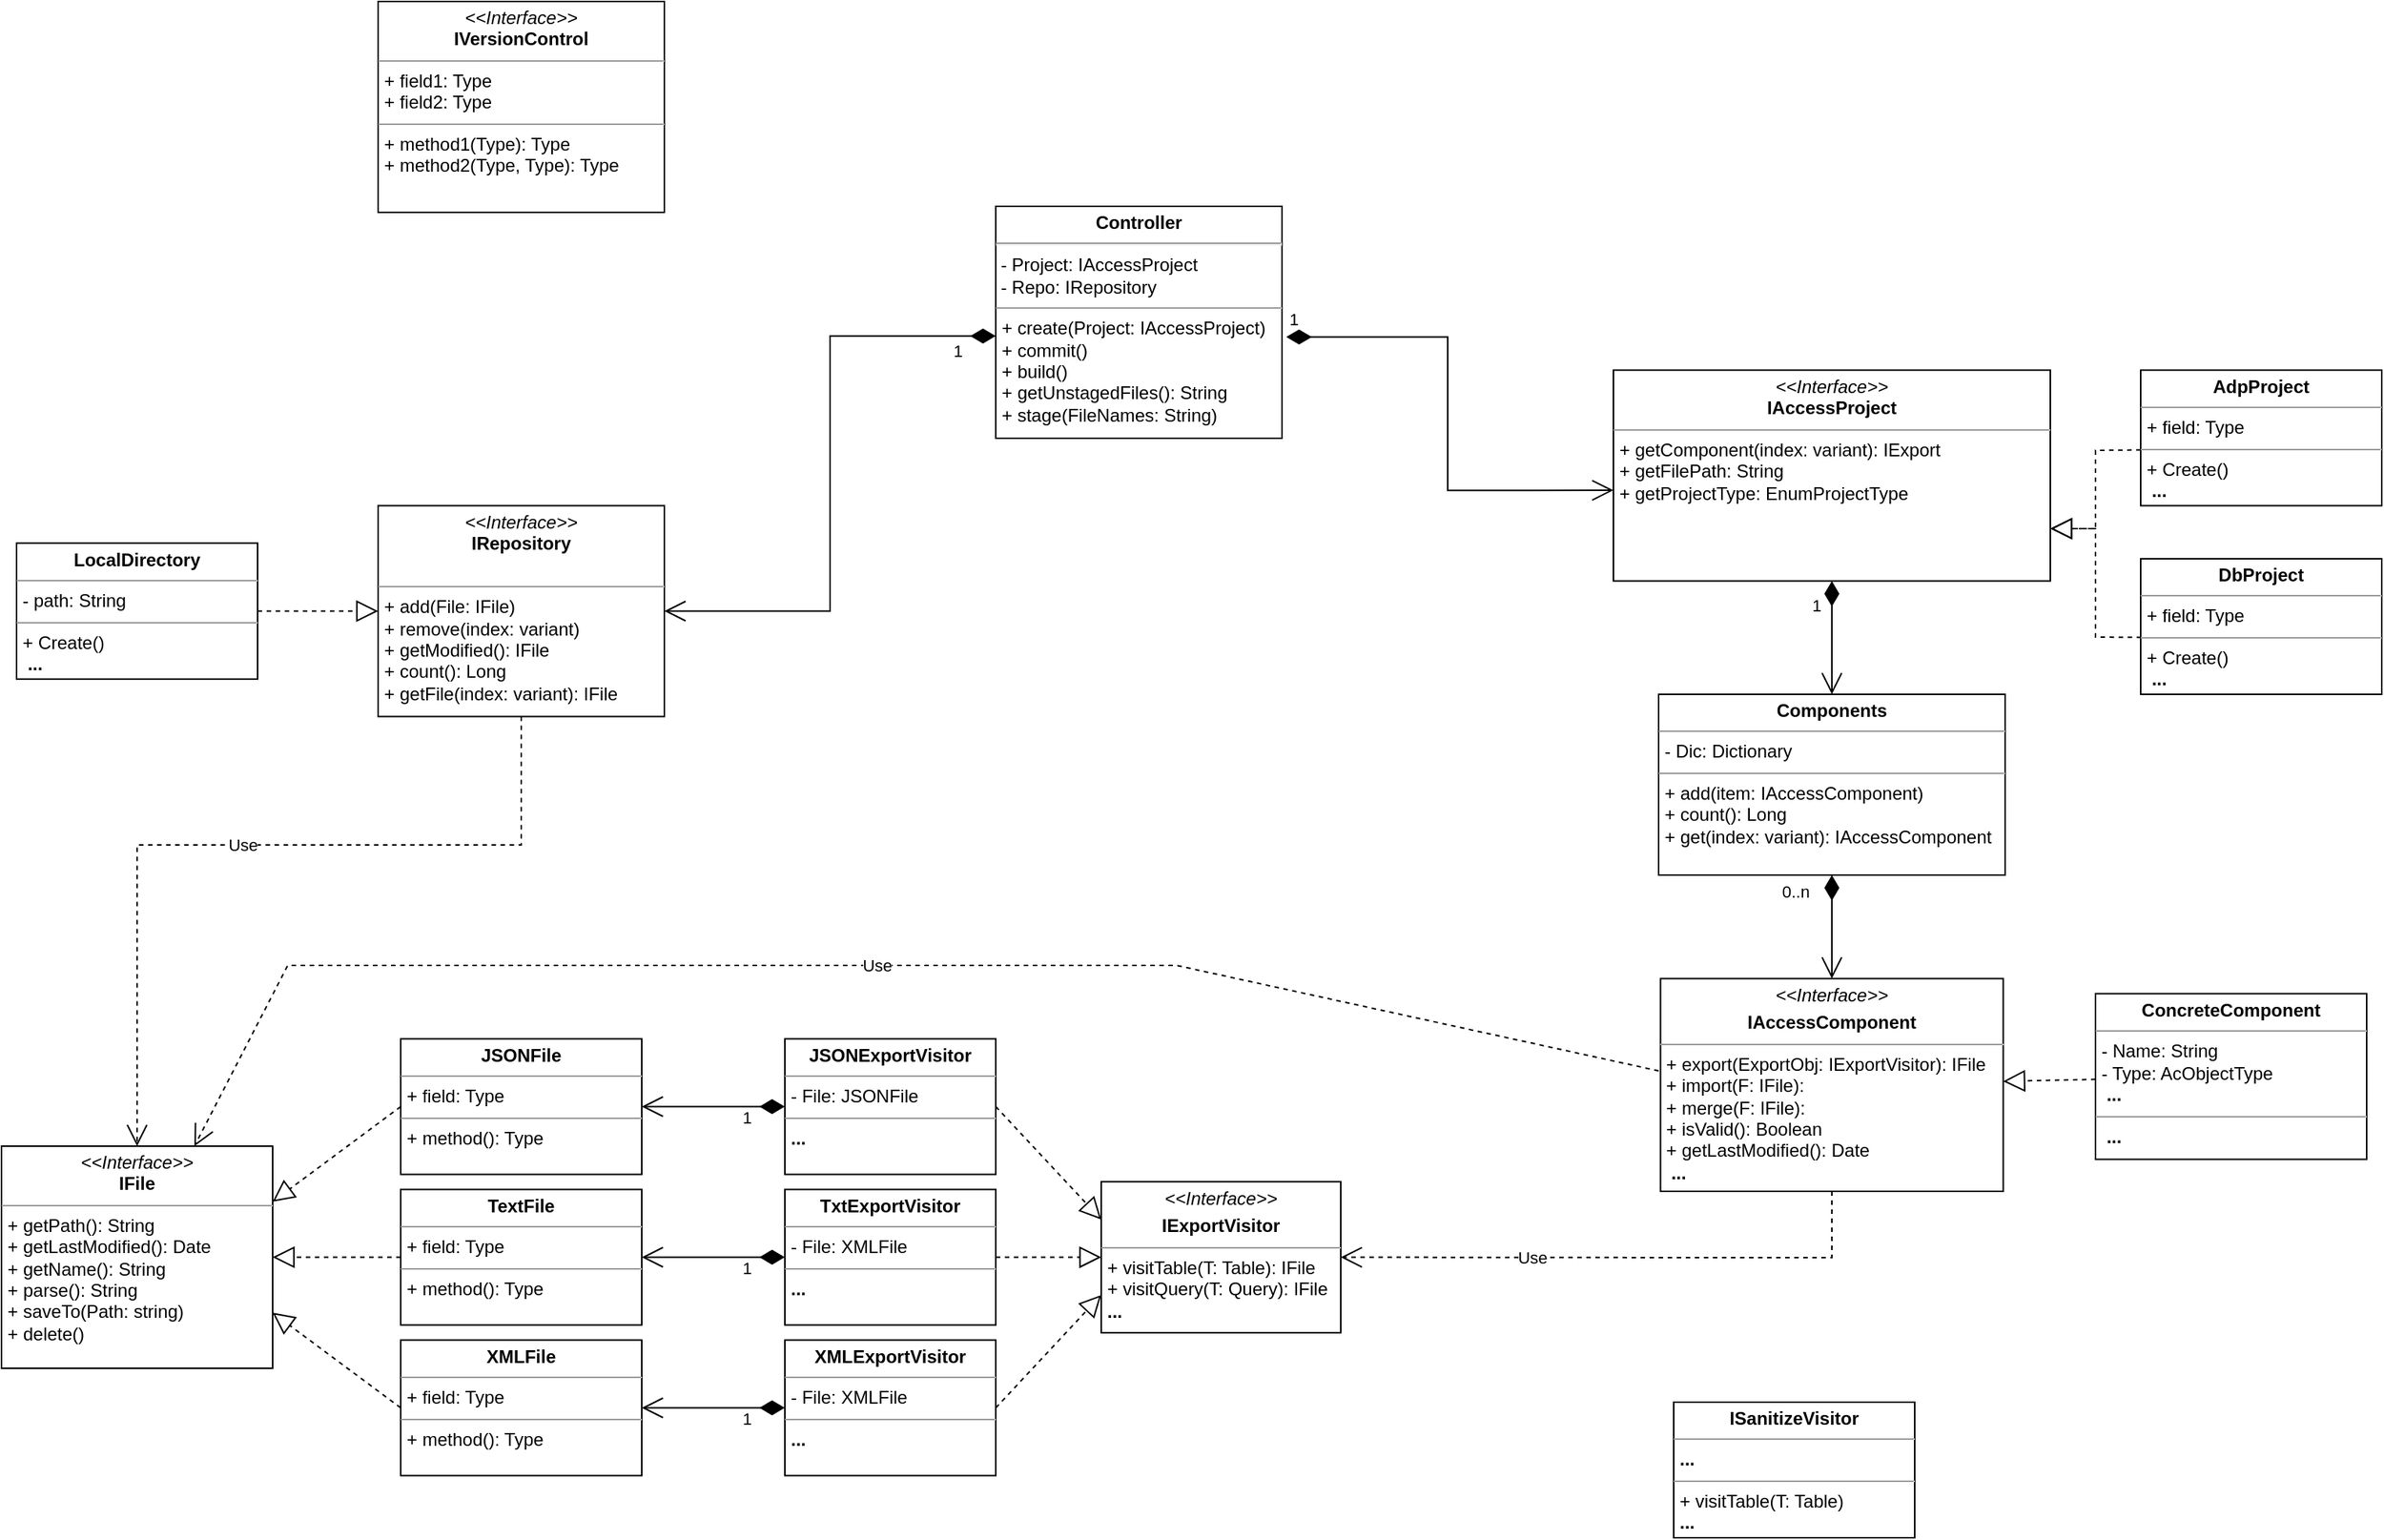 <mxfile version="18.1.3" type="github">
  <diagram id="GSt9h3kdruzZYrg413bn" name="Page-1">
    <mxGraphModel dx="1888" dy="579" grid="1" gridSize="10" guides="1" tooltips="1" connect="1" arrows="1" fold="1" page="1" pageScale="1" pageWidth="850" pageHeight="1100" math="0" shadow="0">
      <root>
        <mxCell id="0" />
        <mxCell id="1" parent="0" />
        <mxCell id="WnzBWXYESNA9fN1IJzue-1" value="&lt;p style=&quot;margin:0px;margin-top:4px;text-align:center;&quot;&gt;&lt;i&gt;&amp;lt;&amp;lt;Interface&amp;gt;&amp;gt;&lt;b&gt;&lt;br&gt;&lt;/b&gt;&lt;/i&gt;&lt;b&gt;IAccessProject&lt;/b&gt;&lt;/p&gt;&lt;hr size=&quot;1&quot;&gt;&lt;p style=&quot;margin:0px;margin-left:4px;&quot;&gt;+ getComponent(index: variant): IExport&lt;/p&gt;&lt;p style=&quot;margin:0px;margin-left:4px;&quot;&gt;+ getFilePath: String&lt;/p&gt;&lt;p style=&quot;margin:0px;margin-left:4px;&quot;&gt;+ getProjectType: EnumProjectType&lt;/p&gt;" style="verticalAlign=top;align=left;overflow=fill;fontSize=12;fontFamily=Helvetica;html=1;" parent="1" vertex="1">
          <mxGeometry x="320" y="604.75" width="290" height="140" as="geometry" />
        </mxCell>
        <mxCell id="WnzBWXYESNA9fN1IJzue-2" value="&lt;p style=&quot;margin:0px;margin-top:4px;text-align:center;&quot;&gt;&lt;b&gt;Controller&lt;/b&gt;&lt;/p&gt;&lt;hr&gt;&amp;nbsp;- Project: IAccessProject&lt;br&gt;&amp;nbsp;- Repo: IRepository&lt;br&gt;&lt;hr size=&quot;1&quot;&gt;&lt;p style=&quot;margin:0px;margin-left:4px;&quot;&gt;+ create(Project: IAccessProject)&lt;br&gt;&lt;/p&gt;&lt;p style=&quot;margin:0px;margin-left:4px;&quot;&gt;+ commit()&lt;/p&gt;&lt;p style=&quot;margin:0px;margin-left:4px;&quot;&gt;+ build()&lt;/p&gt;&lt;p style=&quot;margin:0px;margin-left:4px;&quot;&gt;+ getUnstagedFiles(): String&lt;/p&gt;&lt;p style=&quot;margin:0px;margin-left:4px;&quot;&gt;+ stage(FileNames: String)&amp;nbsp;&lt;/p&gt;" style="verticalAlign=top;align=left;overflow=fill;fontSize=12;fontFamily=Helvetica;html=1;" parent="1" vertex="1">
          <mxGeometry x="-90" y="496" width="190" height="154" as="geometry" />
        </mxCell>
        <mxCell id="WnzBWXYESNA9fN1IJzue-3" value="1" style="endArrow=open;html=1;endSize=12;startArrow=diamondThin;startSize=14;startFill=1;edgeStyle=orthogonalEdgeStyle;align=left;verticalAlign=bottom;rounded=0;exitX=1.015;exitY=0.563;exitDx=0;exitDy=0;exitPerimeter=0;entryX=0;entryY=0.57;entryDx=0;entryDy=0;entryPerimeter=0;" parent="1" source="WnzBWXYESNA9fN1IJzue-2" target="WnzBWXYESNA9fN1IJzue-1" edge="1">
          <mxGeometry x="-1" y="3" relative="1" as="geometry">
            <mxPoint x="370" y="601" as="sourcePoint" />
            <mxPoint x="440" y="601" as="targetPoint" />
          </mxGeometry>
        </mxCell>
        <mxCell id="RyFp8Hne5gM-qIEVJRmz-10" value="" style="endArrow=block;dashed=1;endFill=0;endSize=12;html=1;rounded=0;exitX=0;exitY=0.5;exitDx=0;exitDy=0;" parent="1" edge="1">
          <mxGeometry width="160" relative="1" as="geometry">
            <mxPoint x="670" y="657.75" as="sourcePoint" />
            <mxPoint x="610" y="710" as="targetPoint" />
            <Array as="points">
              <mxPoint x="640" y="658" />
              <mxPoint x="640" y="710" />
            </Array>
          </mxGeometry>
        </mxCell>
        <mxCell id="RyFp8Hne5gM-qIEVJRmz-11" value="" style="endArrow=block;dashed=1;endFill=0;endSize=12;html=1;rounded=0;exitX=0.002;exitY=0.58;exitDx=0;exitDy=0;exitPerimeter=0;" parent="1" source="-e69BzaJEu7stf-u7tZh-9" edge="1">
          <mxGeometry width="160" relative="1" as="geometry">
            <mxPoint x="670" y="778" as="sourcePoint" />
            <mxPoint x="610" y="710" as="targetPoint" />
            <Array as="points">
              <mxPoint x="640" y="782" />
              <mxPoint x="640" y="710" />
            </Array>
          </mxGeometry>
        </mxCell>
        <mxCell id="RyFp8Hne5gM-qIEVJRmz-46" value="&lt;p style=&quot;margin:0px;margin-top:4px;text-align:center;&quot;&gt;&lt;b&gt;ConcreteComponent&lt;/b&gt;&lt;/p&gt;&lt;hr size=&quot;1&quot;&gt;&lt;p style=&quot;margin:0px;margin-left:4px;&quot;&gt;- Name: String&lt;/p&gt;&lt;p style=&quot;margin:0px;margin-left:4px;&quot;&gt;- Type: AcObjectType&lt;/p&gt;&lt;p style=&quot;margin:0px;margin-left:4px;&quot;&gt;&amp;nbsp;&lt;b&gt;...&lt;/b&gt;&lt;/p&gt;&lt;hr size=&quot;1&quot;&gt;&lt;p style=&quot;margin:0px;margin-left:4px;&quot;&gt;&amp;nbsp;&lt;b&gt;...&lt;/b&gt;&lt;/p&gt;" style="verticalAlign=top;align=left;overflow=fill;fontSize=12;fontFamily=Helvetica;html=1;" parent="1" vertex="1">
          <mxGeometry x="640" y="1018.75" width="180" height="110" as="geometry" />
        </mxCell>
        <mxCell id="RyFp8Hne5gM-qIEVJRmz-47" value="&lt;p style=&quot;margin:0px;margin-top:4px;text-align:center;&quot;&gt;&lt;i&gt;&amp;lt;&amp;lt;Interface&amp;gt;&amp;gt;&lt;/i&gt;&lt;br&gt;&lt;/p&gt;&lt;p style=&quot;margin:0px;margin-top:4px;text-align:center;&quot;&gt;&lt;b&gt;IAccessComponent&lt;/b&gt;&lt;/p&gt;&lt;hr size=&quot;1&quot;&gt;&lt;p style=&quot;margin: 0px 0px 0px 4px;&quot;&gt;+ export(ExportObj: IExportVisitor): IFile&lt;/p&gt;&lt;p style=&quot;margin: 0px 0px 0px 4px;&quot;&gt;+ import(F: IFile):&lt;/p&gt;&lt;p style=&quot;margin: 0px 0px 0px 4px;&quot;&gt;+ merge(F: IFile):&lt;/p&gt;&lt;p style=&quot;margin: 0px 0px 0px 4px;&quot;&gt;+ isValid(): Boolean&lt;/p&gt;&lt;p style=&quot;margin: 0px 0px 0px 4px;&quot;&gt;+ getLastModified(): Date&lt;/p&gt;&lt;p style=&quot;margin: 0px 0px 0px 4px;&quot;&gt;&lt;b&gt;&amp;nbsp;...&lt;/b&gt;&lt;/p&gt;&lt;p style=&quot;margin:0px;margin-left:4px;&quot;&gt;&lt;br&gt;&lt;/p&gt;" style="verticalAlign=top;align=left;overflow=fill;fontSize=12;fontFamily=Helvetica;html=1;" parent="1" vertex="1">
          <mxGeometry x="351.25" y="1008.75" width="227.5" height="141.25" as="geometry" />
        </mxCell>
        <mxCell id="RyFp8Hne5gM-qIEVJRmz-50" value="" style="endArrow=block;dashed=1;endFill=0;endSize=12;html=1;rounded=0;" parent="1" source="RyFp8Hne5gM-qIEVJRmz-46" target="RyFp8Hne5gM-qIEVJRmz-47" edge="1">
          <mxGeometry width="160" relative="1" as="geometry">
            <mxPoint x="220" y="925" as="sourcePoint" />
            <mxPoint x="675" y="1010" as="targetPoint" />
          </mxGeometry>
        </mxCell>
        <mxCell id="RyFp8Hne5gM-qIEVJRmz-54" value="&lt;p style=&quot;margin:0px;margin-top:4px;text-align:center;&quot;&gt;&lt;i&gt;&amp;lt;&amp;lt;Interface&amp;gt;&amp;gt;&lt;/i&gt;&lt;br&gt;&lt;/p&gt;&lt;p style=&quot;margin:0px;margin-top:4px;text-align:center;&quot;&gt;&lt;b&gt;IExportVisitor&lt;/b&gt;&lt;/p&gt;&lt;hr size=&quot;1&quot;&gt;&lt;p style=&quot;margin:0px;margin-left:4px;&quot;&gt;+ visitTable(T: Table): IFile&lt;br&gt;+ visitQuery(T: Query): IFile&lt;/p&gt;&lt;p style=&quot;margin:0px;margin-left:4px;&quot;&gt;&lt;b style=&quot;background-color: initial;&quot;&gt;...&lt;/b&gt;&lt;br&gt;&lt;/p&gt;" style="verticalAlign=top;align=left;overflow=fill;fontSize=12;fontFamily=Helvetica;html=1;" parent="1" vertex="1">
          <mxGeometry x="-20" y="1143.63" width="159" height="100.25" as="geometry" />
        </mxCell>
        <mxCell id="RyFp8Hne5gM-qIEVJRmz-55" value="&lt;p style=&quot;margin:0px;margin-top:4px;text-align:center;&quot;&gt;&lt;b&gt;XMLExportVisitor&lt;/b&gt;&lt;/p&gt;&lt;hr size=&quot;1&quot;&gt;&lt;p style=&quot;margin:0px;margin-left:4px;&quot;&gt;- File: XMLFile&lt;/p&gt;&lt;hr size=&quot;1&quot;&gt;&lt;p style=&quot;margin: 0px 0px 0px 4px;&quot;&gt;&lt;b&gt;...&lt;/b&gt;&lt;/p&gt;" style="verticalAlign=top;align=left;overflow=fill;fontSize=12;fontFamily=Helvetica;html=1;" parent="1" vertex="1">
          <mxGeometry x="-230" y="1248.75" width="140" height="90" as="geometry" />
        </mxCell>
        <mxCell id="RyFp8Hne5gM-qIEVJRmz-56" value="&lt;p style=&quot;margin:0px;margin-top:4px;text-align:center;&quot;&gt;&lt;b&gt;JSONExportVisitor&lt;/b&gt;&lt;/p&gt;&lt;hr size=&quot;1&quot;&gt;&lt;p style=&quot;margin:0px;margin-left:4px;&quot;&gt;- File: JSONFile&lt;/p&gt;&lt;hr size=&quot;1&quot;&gt;&lt;p style=&quot;margin:0px;margin-left:4px;&quot;&gt;&lt;b style=&quot;background-color: initial;&quot;&gt;...&lt;/b&gt;&lt;br&gt;&lt;/p&gt;" style="verticalAlign=top;align=left;overflow=fill;fontSize=12;fontFamily=Helvetica;html=1;" parent="1" vertex="1">
          <mxGeometry x="-230" y="1048.75" width="140" height="90" as="geometry" />
        </mxCell>
        <mxCell id="RyFp8Hne5gM-qIEVJRmz-58" value="" style="endArrow=block;dashed=1;endFill=0;endSize=12;html=1;rounded=0;entryX=0;entryY=0.25;entryDx=0;entryDy=0;exitX=1;exitY=0.5;exitDx=0;exitDy=0;" parent="1" source="RyFp8Hne5gM-qIEVJRmz-56" target="RyFp8Hne5gM-qIEVJRmz-54" edge="1">
          <mxGeometry width="160" relative="1" as="geometry">
            <mxPoint x="-70" y="1184" as="sourcePoint" />
            <mxPoint x="90" y="1184" as="targetPoint" />
          </mxGeometry>
        </mxCell>
        <mxCell id="RyFp8Hne5gM-qIEVJRmz-59" value="" style="endArrow=block;dashed=1;endFill=0;endSize=12;html=1;rounded=0;entryX=0;entryY=0.75;entryDx=0;entryDy=0;exitX=1;exitY=0.5;exitDx=0;exitDy=0;" parent="1" source="RyFp8Hne5gM-qIEVJRmz-55" target="RyFp8Hne5gM-qIEVJRmz-54" edge="1">
          <mxGeometry width="160" relative="1" as="geometry">
            <mxPoint x="55" y="1231" as="sourcePoint" />
            <mxPoint x="120" y="1161" as="targetPoint" />
          </mxGeometry>
        </mxCell>
        <mxCell id="RyFp8Hne5gM-qIEVJRmz-62" value="&lt;p style=&quot;margin:0px;margin-top:4px;text-align:center;&quot;&gt;&lt;b&gt;ISanitizeVisitor&lt;/b&gt;&lt;/p&gt;&lt;hr size=&quot;1&quot;&gt;&lt;p style=&quot;margin:0px;margin-left:4px;&quot;&gt;&lt;b&gt;...&lt;/b&gt;&lt;/p&gt;&lt;hr size=&quot;1&quot;&gt;&lt;p style=&quot;margin: 0px 0px 0px 4px;&quot;&gt;+ visitTable(T: Table)&lt;/p&gt;&lt;p style=&quot;margin: 0px 0px 0px 4px;&quot;&gt;&lt;b&gt;...&lt;/b&gt;&lt;/p&gt;" style="verticalAlign=top;align=left;overflow=fill;fontSize=12;fontFamily=Helvetica;html=1;" parent="1" vertex="1">
          <mxGeometry x="360" y="1290" width="160" height="90" as="geometry" />
        </mxCell>
        <mxCell id="RyFp8Hne5gM-qIEVJRmz-67" value="&lt;p style=&quot;margin:0px;margin-top:4px;text-align:center;&quot;&gt;&lt;i&gt;&amp;lt;&amp;lt;Interface&amp;gt;&amp;gt;&lt;/i&gt;&lt;br&gt;&lt;b&gt;IFile&lt;/b&gt;&lt;/p&gt;&lt;hr size=&quot;1&quot;&gt;&lt;p style=&quot;margin:0px;margin-left:4px;&quot;&gt;+ getPath(): String&lt;/p&gt;&lt;p style=&quot;margin:0px;margin-left:4px;&quot;&gt;+ getLastModified(): Date&lt;/p&gt;&lt;p style=&quot;margin:0px;margin-left:4px;&quot;&gt;+ getName(): String&lt;/p&gt;&lt;p style=&quot;margin:0px;margin-left:4px;&quot;&gt;&lt;span style=&quot;background-color: initial;&quot;&gt;+ parse(): String&lt;/span&gt;&lt;/p&gt;&lt;p style=&quot;margin:0px;margin-left:4px;&quot;&gt;+ saveTo(Path: string)&lt;/p&gt;&lt;p style=&quot;margin:0px;margin-left:4px;&quot;&gt;+ delete()&lt;/p&gt;" style="verticalAlign=top;align=left;overflow=fill;fontSize=12;fontFamily=Helvetica;html=1;" parent="1" vertex="1">
          <mxGeometry x="-750" y="1120" width="180" height="147.5" as="geometry" />
        </mxCell>
        <mxCell id="RyFp8Hne5gM-qIEVJRmz-68" value="&lt;p style=&quot;margin:0px;margin-top:4px;text-align:center;&quot;&gt;&lt;b&gt;JSONFile&lt;/b&gt;&lt;/p&gt;&lt;hr size=&quot;1&quot;&gt;&lt;p style=&quot;margin:0px;margin-left:4px;&quot;&gt;+ field: Type&lt;/p&gt;&lt;hr size=&quot;1&quot;&gt;&lt;p style=&quot;margin:0px;margin-left:4px;&quot;&gt;+ method(): Type&lt;/p&gt;" style="verticalAlign=top;align=left;overflow=fill;fontSize=12;fontFamily=Helvetica;html=1;" parent="1" vertex="1">
          <mxGeometry x="-485" y="1048.75" width="160" height="90" as="geometry" />
        </mxCell>
        <mxCell id="RyFp8Hne5gM-qIEVJRmz-69" value="&lt;p style=&quot;margin:0px;margin-top:4px;text-align:center;&quot;&gt;&lt;b&gt;XMLFile&lt;/b&gt;&lt;/p&gt;&lt;hr size=&quot;1&quot;&gt;&lt;p style=&quot;margin:0px;margin-left:4px;&quot;&gt;+ field: Type&lt;/p&gt;&lt;hr size=&quot;1&quot;&gt;&lt;p style=&quot;margin:0px;margin-left:4px;&quot;&gt;+ method(): Type&lt;/p&gt;" style="verticalAlign=top;align=left;overflow=fill;fontSize=12;fontFamily=Helvetica;html=1;" parent="1" vertex="1">
          <mxGeometry x="-485" y="1248.75" width="160" height="90" as="geometry" />
        </mxCell>
        <mxCell id="RyFp8Hne5gM-qIEVJRmz-70" value="&lt;p style=&quot;margin:0px;margin-top:4px;text-align:center;&quot;&gt;&lt;b&gt;TextFile&lt;/b&gt;&lt;/p&gt;&lt;hr size=&quot;1&quot;&gt;&lt;p style=&quot;margin:0px;margin-left:4px;&quot;&gt;+ field: Type&lt;/p&gt;&lt;hr size=&quot;1&quot;&gt;&lt;p style=&quot;margin:0px;margin-left:4px;&quot;&gt;+ method(): Type&lt;/p&gt;" style="verticalAlign=top;align=left;overflow=fill;fontSize=12;fontFamily=Helvetica;html=1;" parent="1" vertex="1">
          <mxGeometry x="-485" y="1148.75" width="160" height="90" as="geometry" />
        </mxCell>
        <mxCell id="RyFp8Hne5gM-qIEVJRmz-71" value="" style="endArrow=block;dashed=1;endFill=0;endSize=12;html=1;rounded=0;entryX=1;entryY=0.5;entryDx=0;entryDy=0;exitX=0;exitY=0.5;exitDx=0;exitDy=0;" parent="1" source="RyFp8Hne5gM-qIEVJRmz-70" target="RyFp8Hne5gM-qIEVJRmz-67" edge="1">
          <mxGeometry width="160" relative="1" as="geometry">
            <mxPoint x="-860" y="1150" as="sourcePoint" />
            <mxPoint x="-700" y="1150" as="targetPoint" />
          </mxGeometry>
        </mxCell>
        <mxCell id="RyFp8Hne5gM-qIEVJRmz-72" value="" style="endArrow=block;dashed=1;endFill=0;endSize=12;html=1;rounded=0;exitX=0;exitY=0.5;exitDx=0;exitDy=0;entryX=1;entryY=0.25;entryDx=0;entryDy=0;" parent="1" source="RyFp8Hne5gM-qIEVJRmz-68" edge="1" target="RyFp8Hne5gM-qIEVJRmz-67">
          <mxGeometry width="160" relative="1" as="geometry">
            <mxPoint x="-860" y="1150" as="sourcePoint" />
            <mxPoint x="-680" y="1065" as="targetPoint" />
          </mxGeometry>
        </mxCell>
        <mxCell id="RyFp8Hne5gM-qIEVJRmz-73" value="" style="endArrow=block;dashed=1;endFill=0;endSize=12;html=1;rounded=0;entryX=1;entryY=0.75;entryDx=0;entryDy=0;exitX=0;exitY=0.5;exitDx=0;exitDy=0;" parent="1" source="RyFp8Hne5gM-qIEVJRmz-69" target="RyFp8Hne5gM-qIEVJRmz-67" edge="1">
          <mxGeometry width="160" relative="1" as="geometry">
            <mxPoint x="-750" y="1075" as="sourcePoint" />
            <mxPoint x="-670" y="1075" as="targetPoint" />
          </mxGeometry>
        </mxCell>
        <mxCell id="-e69BzaJEu7stf-u7tZh-7" value="0..n" style="endArrow=open;html=1;endSize=12;startArrow=diamondThin;startSize=14;startFill=1;edgeStyle=orthogonalEdgeStyle;align=left;verticalAlign=bottom;rounded=0;entryX=0.5;entryY=0;entryDx=0;entryDy=0;" parent="1" source="rO3ZN0b0dXbY5rwRBVq8-16" target="RyFp8Hne5gM-qIEVJRmz-47" edge="1">
          <mxGeometry x="-0.418" y="-35" relative="1" as="geometry">
            <mxPoint x="300" y="900" as="sourcePoint" />
            <mxPoint x="460" y="900" as="targetPoint" />
            <mxPoint as="offset" />
          </mxGeometry>
        </mxCell>
        <mxCell id="-e69BzaJEu7stf-u7tZh-8" value="&lt;p style=&quot;margin:0px;margin-top:4px;text-align:center;&quot;&gt;&lt;b&gt;AdpProject&lt;/b&gt;&lt;/p&gt;&lt;hr size=&quot;1&quot;&gt;&lt;p style=&quot;margin:0px;margin-left:4px;&quot;&gt;+ field: Type&lt;/p&gt;&lt;hr size=&quot;1&quot;&gt;&lt;p style=&quot;margin: 0px 0px 0px 4px;&quot;&gt;+ Create()&lt;/p&gt;&lt;p style=&quot;margin: 0px 0px 0px 4px;&quot;&gt;&amp;nbsp;&lt;b&gt;...&lt;/b&gt;&lt;/p&gt;" style="verticalAlign=top;align=left;overflow=fill;fontSize=12;fontFamily=Helvetica;html=1;" parent="1" vertex="1">
          <mxGeometry x="670" y="604.75" width="160" height="90" as="geometry" />
        </mxCell>
        <mxCell id="-e69BzaJEu7stf-u7tZh-9" value="&lt;p style=&quot;margin:0px;margin-top:4px;text-align:center;&quot;&gt;&lt;b&gt;DbProject&lt;/b&gt;&lt;/p&gt;&lt;hr size=&quot;1&quot;&gt;&lt;p style=&quot;margin:0px;margin-left:4px;&quot;&gt;+ field: Type&lt;/p&gt;&lt;hr size=&quot;1&quot;&gt;&lt;p style=&quot;margin:0px;margin-left:4px;&quot;&gt;+ Create()&lt;/p&gt;&lt;p style=&quot;margin:0px;margin-left:4px;&quot;&gt;&amp;nbsp;&lt;b&gt;...&lt;/b&gt;&lt;/p&gt;" style="verticalAlign=top;align=left;overflow=fill;fontSize=12;fontFamily=Helvetica;html=1;" parent="1" vertex="1">
          <mxGeometry x="670" y="730" width="160" height="90" as="geometry" />
        </mxCell>
        <mxCell id="-e69BzaJEu7stf-u7tZh-12" value="Use" style="endArrow=open;endSize=12;dashed=1;html=1;rounded=0;entryX=1;entryY=0.5;entryDx=0;entryDy=0;exitX=0.5;exitY=1;exitDx=0;exitDy=0;" parent="1" source="RyFp8Hne5gM-qIEVJRmz-47" target="RyFp8Hne5gM-qIEVJRmz-54" edge="1">
          <mxGeometry x="0.317" width="160" relative="1" as="geometry">
            <mxPoint x="480" y="1000" as="sourcePoint" />
            <mxPoint x="130" y="960" as="targetPoint" />
            <Array as="points">
              <mxPoint x="465" y="1194" />
              <mxPoint x="390" y="1194" />
            </Array>
            <mxPoint as="offset" />
          </mxGeometry>
        </mxCell>
        <mxCell id="-e69BzaJEu7stf-u7tZh-16" value="&lt;p style=&quot;margin:0px;margin-top:4px;text-align:center;&quot;&gt;&lt;i&gt;&amp;lt;&amp;lt;Interface&amp;gt;&amp;gt;&lt;/i&gt;&lt;br&gt;&lt;b&gt;IRepository&lt;/b&gt;&lt;/p&gt;&lt;br&gt;&lt;hr size=&quot;1&quot;&gt;&lt;p style=&quot;margin:0px;margin-left:4px;&quot;&gt;+ add(File: IFile)&lt;br&gt;+ remove(index: variant)&lt;/p&gt;&lt;p style=&quot;margin:0px;margin-left:4px;&quot;&gt;+ getModified(): IFile&lt;/p&gt;&lt;p style=&quot;margin:0px;margin-left:4px;&quot;&gt;+ count(): Long&lt;/p&gt;&lt;p style=&quot;margin:0px;margin-left:4px;&quot;&gt;+ getFile(index: variant): IFile&lt;/p&gt;" style="verticalAlign=top;align=left;overflow=fill;fontSize=12;fontFamily=Helvetica;html=1;" parent="1" vertex="1">
          <mxGeometry x="-500" y="694.75" width="190" height="140" as="geometry" />
        </mxCell>
        <mxCell id="-e69BzaJEu7stf-u7tZh-17" value="&lt;p style=&quot;margin:0px;margin-top:4px;text-align:center;&quot;&gt;&lt;i&gt;&amp;lt;&amp;lt;Interface&amp;gt;&amp;gt;&lt;/i&gt;&lt;br&gt;&lt;b&gt;IVersionControl&lt;/b&gt;&lt;/p&gt;&lt;hr size=&quot;1&quot;&gt;&lt;p style=&quot;margin:0px;margin-left:4px;&quot;&gt;+ field1: Type&lt;br&gt;+ field2: Type&lt;/p&gt;&lt;hr size=&quot;1&quot;&gt;&lt;p style=&quot;margin:0px;margin-left:4px;&quot;&gt;+ method1(Type): Type&lt;br&gt;+ method2(Type, Type): Type&lt;/p&gt;" style="verticalAlign=top;align=left;overflow=fill;fontSize=12;fontFamily=Helvetica;html=1;" parent="1" vertex="1">
          <mxGeometry x="-500" y="360" width="190" height="140" as="geometry" />
        </mxCell>
        <mxCell id="-e69BzaJEu7stf-u7tZh-18" value="&lt;p style=&quot;margin:0px;margin-top:4px;text-align:center;&quot;&gt;&lt;b&gt;LocalDirectory&lt;/b&gt;&lt;/p&gt;&lt;hr size=&quot;1&quot;&gt;&lt;p style=&quot;margin:0px;margin-left:4px;&quot;&gt;- path: String&lt;/p&gt;&lt;hr size=&quot;1&quot;&gt;&lt;p style=&quot;margin:0px;margin-left:4px;&quot;&gt;+ Create()&lt;/p&gt;&lt;p style=&quot;margin:0px;margin-left:4px;&quot;&gt;&amp;nbsp;&lt;b&gt;...&lt;/b&gt;&lt;/p&gt;" style="verticalAlign=top;align=left;overflow=fill;fontSize=12;fontFamily=Helvetica;html=1;" parent="1" vertex="1">
          <mxGeometry x="-740" y="719.63" width="160" height="90.25" as="geometry" />
        </mxCell>
        <mxCell id="-e69BzaJEu7stf-u7tZh-19" value="" style="endArrow=block;dashed=1;endFill=0;endSize=12;html=1;rounded=0;entryX=0;entryY=0.5;entryDx=0;entryDy=0;exitX=1;exitY=0.5;exitDx=0;exitDy=0;" parent="1" source="-e69BzaJEu7stf-u7tZh-18" target="-e69BzaJEu7stf-u7tZh-16" edge="1">
          <mxGeometry width="160" relative="1" as="geometry">
            <mxPoint x="-760" y="670" as="sourcePoint" />
            <mxPoint x="-600" y="670" as="targetPoint" />
          </mxGeometry>
        </mxCell>
        <mxCell id="-e69BzaJEu7stf-u7tZh-20" value="Use" style="endArrow=open;endSize=12;dashed=1;html=1;rounded=0;exitX=0.5;exitY=1;exitDx=0;exitDy=0;entryX=0.5;entryY=0;entryDx=0;entryDy=0;" parent="1" source="-e69BzaJEu7stf-u7tZh-16" target="RyFp8Hne5gM-qIEVJRmz-67" edge="1">
          <mxGeometry width="160" relative="1" as="geometry">
            <mxPoint x="-350" y="1010" as="sourcePoint" />
            <mxPoint x="-190" y="1010" as="targetPoint" />
            <Array as="points">
              <mxPoint x="-405" y="920" />
              <mxPoint x="-590" y="920" />
              <mxPoint x="-660" y="920" />
            </Array>
          </mxGeometry>
        </mxCell>
        <mxCell id="-e69BzaJEu7stf-u7tZh-21" value="1" style="endArrow=open;html=1;endSize=12;startArrow=diamondThin;startSize=14;startFill=1;edgeStyle=orthogonalEdgeStyle;align=left;verticalAlign=bottom;rounded=0;exitX=0;exitY=0.559;exitDx=0;exitDy=0;exitPerimeter=0;entryX=1;entryY=0.5;entryDx=0;entryDy=0;" parent="1" source="WnzBWXYESNA9fN1IJzue-2" target="-e69BzaJEu7stf-u7tZh-16" edge="1">
          <mxGeometry x="-0.848" y="19" relative="1" as="geometry">
            <mxPoint x="-280" y="740" as="sourcePoint" />
            <mxPoint x="-120" y="740" as="targetPoint" />
            <mxPoint as="offset" />
          </mxGeometry>
        </mxCell>
        <mxCell id="rO3ZN0b0dXbY5rwRBVq8-4" value="&lt;p style=&quot;margin:0px;margin-top:4px;text-align:center;&quot;&gt;&lt;b&gt;TxtExportVisitor&lt;/b&gt;&lt;/p&gt;&lt;hr size=&quot;1&quot;&gt;&lt;p style=&quot;margin:0px;margin-left:4px;&quot;&gt;- File: XMLFile&lt;/p&gt;&lt;hr size=&quot;1&quot;&gt;&lt;p style=&quot;margin: 0px 0px 0px 4px;&quot;&gt;&lt;b style=&quot;background-color: initial;&quot;&gt;...&lt;/b&gt;&lt;br&gt;&lt;/p&gt;" style="verticalAlign=top;align=left;overflow=fill;fontSize=12;fontFamily=Helvetica;html=1;" vertex="1" parent="1">
          <mxGeometry x="-230" y="1148.75" width="140" height="90" as="geometry" />
        </mxCell>
        <mxCell id="rO3ZN0b0dXbY5rwRBVq8-5" value="" style="endArrow=block;dashed=1;endFill=0;endSize=12;html=1;rounded=0;entryX=0;entryY=0.5;entryDx=0;entryDy=0;exitX=1;exitY=0.5;exitDx=0;exitDy=0;" edge="1" parent="1" source="rO3ZN0b0dXbY5rwRBVq8-4" target="RyFp8Hne5gM-qIEVJRmz-54">
          <mxGeometry width="160" relative="1" as="geometry">
            <mxPoint x="-80" y="1103.75" as="sourcePoint" />
            <mxPoint x="-10" y="1152" as="targetPoint" />
          </mxGeometry>
        </mxCell>
        <mxCell id="rO3ZN0b0dXbY5rwRBVq8-6" value="1" style="endArrow=open;html=1;endSize=12;startArrow=diamondThin;startSize=14;startFill=1;edgeStyle=orthogonalEdgeStyle;align=left;verticalAlign=bottom;rounded=0;exitX=0;exitY=0.5;exitDx=0;exitDy=0;entryX=1;entryY=0.5;entryDx=0;entryDy=0;" edge="1" parent="1" source="RyFp8Hne5gM-qIEVJRmz-56" target="RyFp8Hne5gM-qIEVJRmz-68">
          <mxGeometry x="-0.368" y="16" relative="1" as="geometry">
            <mxPoint x="-230" y="1210" as="sourcePoint" />
            <mxPoint x="-70" y="1210" as="targetPoint" />
            <mxPoint as="offset" />
          </mxGeometry>
        </mxCell>
        <mxCell id="rO3ZN0b0dXbY5rwRBVq8-8" value="1" style="endArrow=open;html=1;endSize=12;startArrow=diamondThin;startSize=14;startFill=1;edgeStyle=orthogonalEdgeStyle;align=left;verticalAlign=bottom;rounded=0;exitX=0;exitY=0.5;exitDx=0;exitDy=0;entryX=1;entryY=0.5;entryDx=0;entryDy=0;" edge="1" parent="1" source="rO3ZN0b0dXbY5rwRBVq8-4" target="RyFp8Hne5gM-qIEVJRmz-70">
          <mxGeometry x="-0.368" y="16" relative="1" as="geometry">
            <mxPoint x="-220" y="1103.75" as="sourcePoint" />
            <mxPoint x="-315" y="1103.75" as="targetPoint" />
            <mxPoint as="offset" />
          </mxGeometry>
        </mxCell>
        <mxCell id="rO3ZN0b0dXbY5rwRBVq8-9" value="1" style="endArrow=open;html=1;endSize=12;startArrow=diamondThin;startSize=14;startFill=1;edgeStyle=orthogonalEdgeStyle;align=left;verticalAlign=bottom;rounded=0;exitX=0;exitY=0.5;exitDx=0;exitDy=0;entryX=1;entryY=0.5;entryDx=0;entryDy=0;" edge="1" parent="1" source="RyFp8Hne5gM-qIEVJRmz-55" target="RyFp8Hne5gM-qIEVJRmz-69">
          <mxGeometry x="-0.368" y="16" relative="1" as="geometry">
            <mxPoint x="-210" y="1113.75" as="sourcePoint" />
            <mxPoint x="-305" y="1113.75" as="targetPoint" />
            <mxPoint as="offset" />
          </mxGeometry>
        </mxCell>
        <mxCell id="rO3ZN0b0dXbY5rwRBVq8-16" value="&lt;p style=&quot;margin:0px;margin-top:4px;text-align:center;&quot;&gt;&lt;b&gt;Components&lt;/b&gt;&lt;/p&gt;&lt;hr size=&quot;1&quot;&gt;&lt;p style=&quot;margin:0px;margin-left:4px;&quot;&gt;- Dic: Dictionary&lt;/p&gt;&lt;hr size=&quot;1&quot;&gt;&lt;p style=&quot;margin:0px;margin-left:4px;&quot;&gt;+ add(item: IAccessComponent)&lt;/p&gt;&lt;p style=&quot;margin:0px;margin-left:4px;&quot;&gt;+ count(): Long&lt;/p&gt;&lt;p style=&quot;margin:0px;margin-left:4px;&quot;&gt;+ get(index: variant): IAccessComponent&lt;/p&gt;" style="verticalAlign=top;align=left;overflow=fill;fontSize=12;fontFamily=Helvetica;html=1;" vertex="1" parent="1">
          <mxGeometry x="350" y="820" width="230" height="120" as="geometry" />
        </mxCell>
        <mxCell id="rO3ZN0b0dXbY5rwRBVq8-18" value="1" style="endArrow=open;html=1;endSize=12;startArrow=diamondThin;startSize=14;startFill=1;edgeStyle=orthogonalEdgeStyle;align=left;verticalAlign=bottom;rounded=0;" edge="1" parent="1" source="WnzBWXYESNA9fN1IJzue-1" target="rO3ZN0b0dXbY5rwRBVq8-16">
          <mxGeometry x="-0.329" y="-15" relative="1" as="geometry">
            <mxPoint x="476.25" y="950" as="sourcePoint" />
            <mxPoint x="476.25" y="1018.75" as="targetPoint" />
            <mxPoint as="offset" />
          </mxGeometry>
        </mxCell>
        <mxCell id="rO3ZN0b0dXbY5rwRBVq8-20" value="Use" style="endArrow=open;endSize=12;dashed=1;html=1;rounded=0;" edge="1" parent="1" target="RyFp8Hne5gM-qIEVJRmz-67">
          <mxGeometry width="160" relative="1" as="geometry">
            <mxPoint x="350" y="1070" as="sourcePoint" />
            <mxPoint x="-650" y="1130" as="targetPoint" />
            <Array as="points">
              <mxPoint x="30" y="1000" />
              <mxPoint x="-450" y="1000" />
              <mxPoint x="-560" y="1000" />
            </Array>
          </mxGeometry>
        </mxCell>
      </root>
    </mxGraphModel>
  </diagram>
</mxfile>
